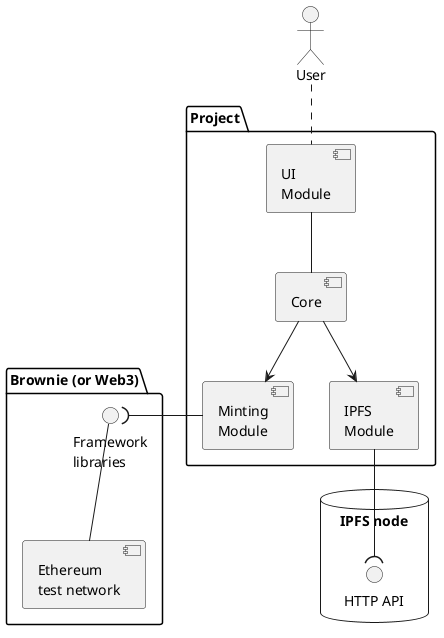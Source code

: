 @startuml

actor User as user 

package "Project" {
    component [IPFS\nModule] as ipfsmodule 
    component [Core] as core 
    component [UI\nModule] as ui 
    component [Minting\nModule] as mint
}

database "IPFS node" {
    interface "HTTP API" as ipfs
}

package "Brownie (or Web3)" {
    component [Ethereum\ntest network] as test
    interface "Framework\nlibraries" as brownie
}

user .. ui

ui -down- core
core -down-> mint
core -down-> ipfsmodule

ipfsmodule --( ipfs
mint --left--( brownie
brownie -down- test

@enduml
